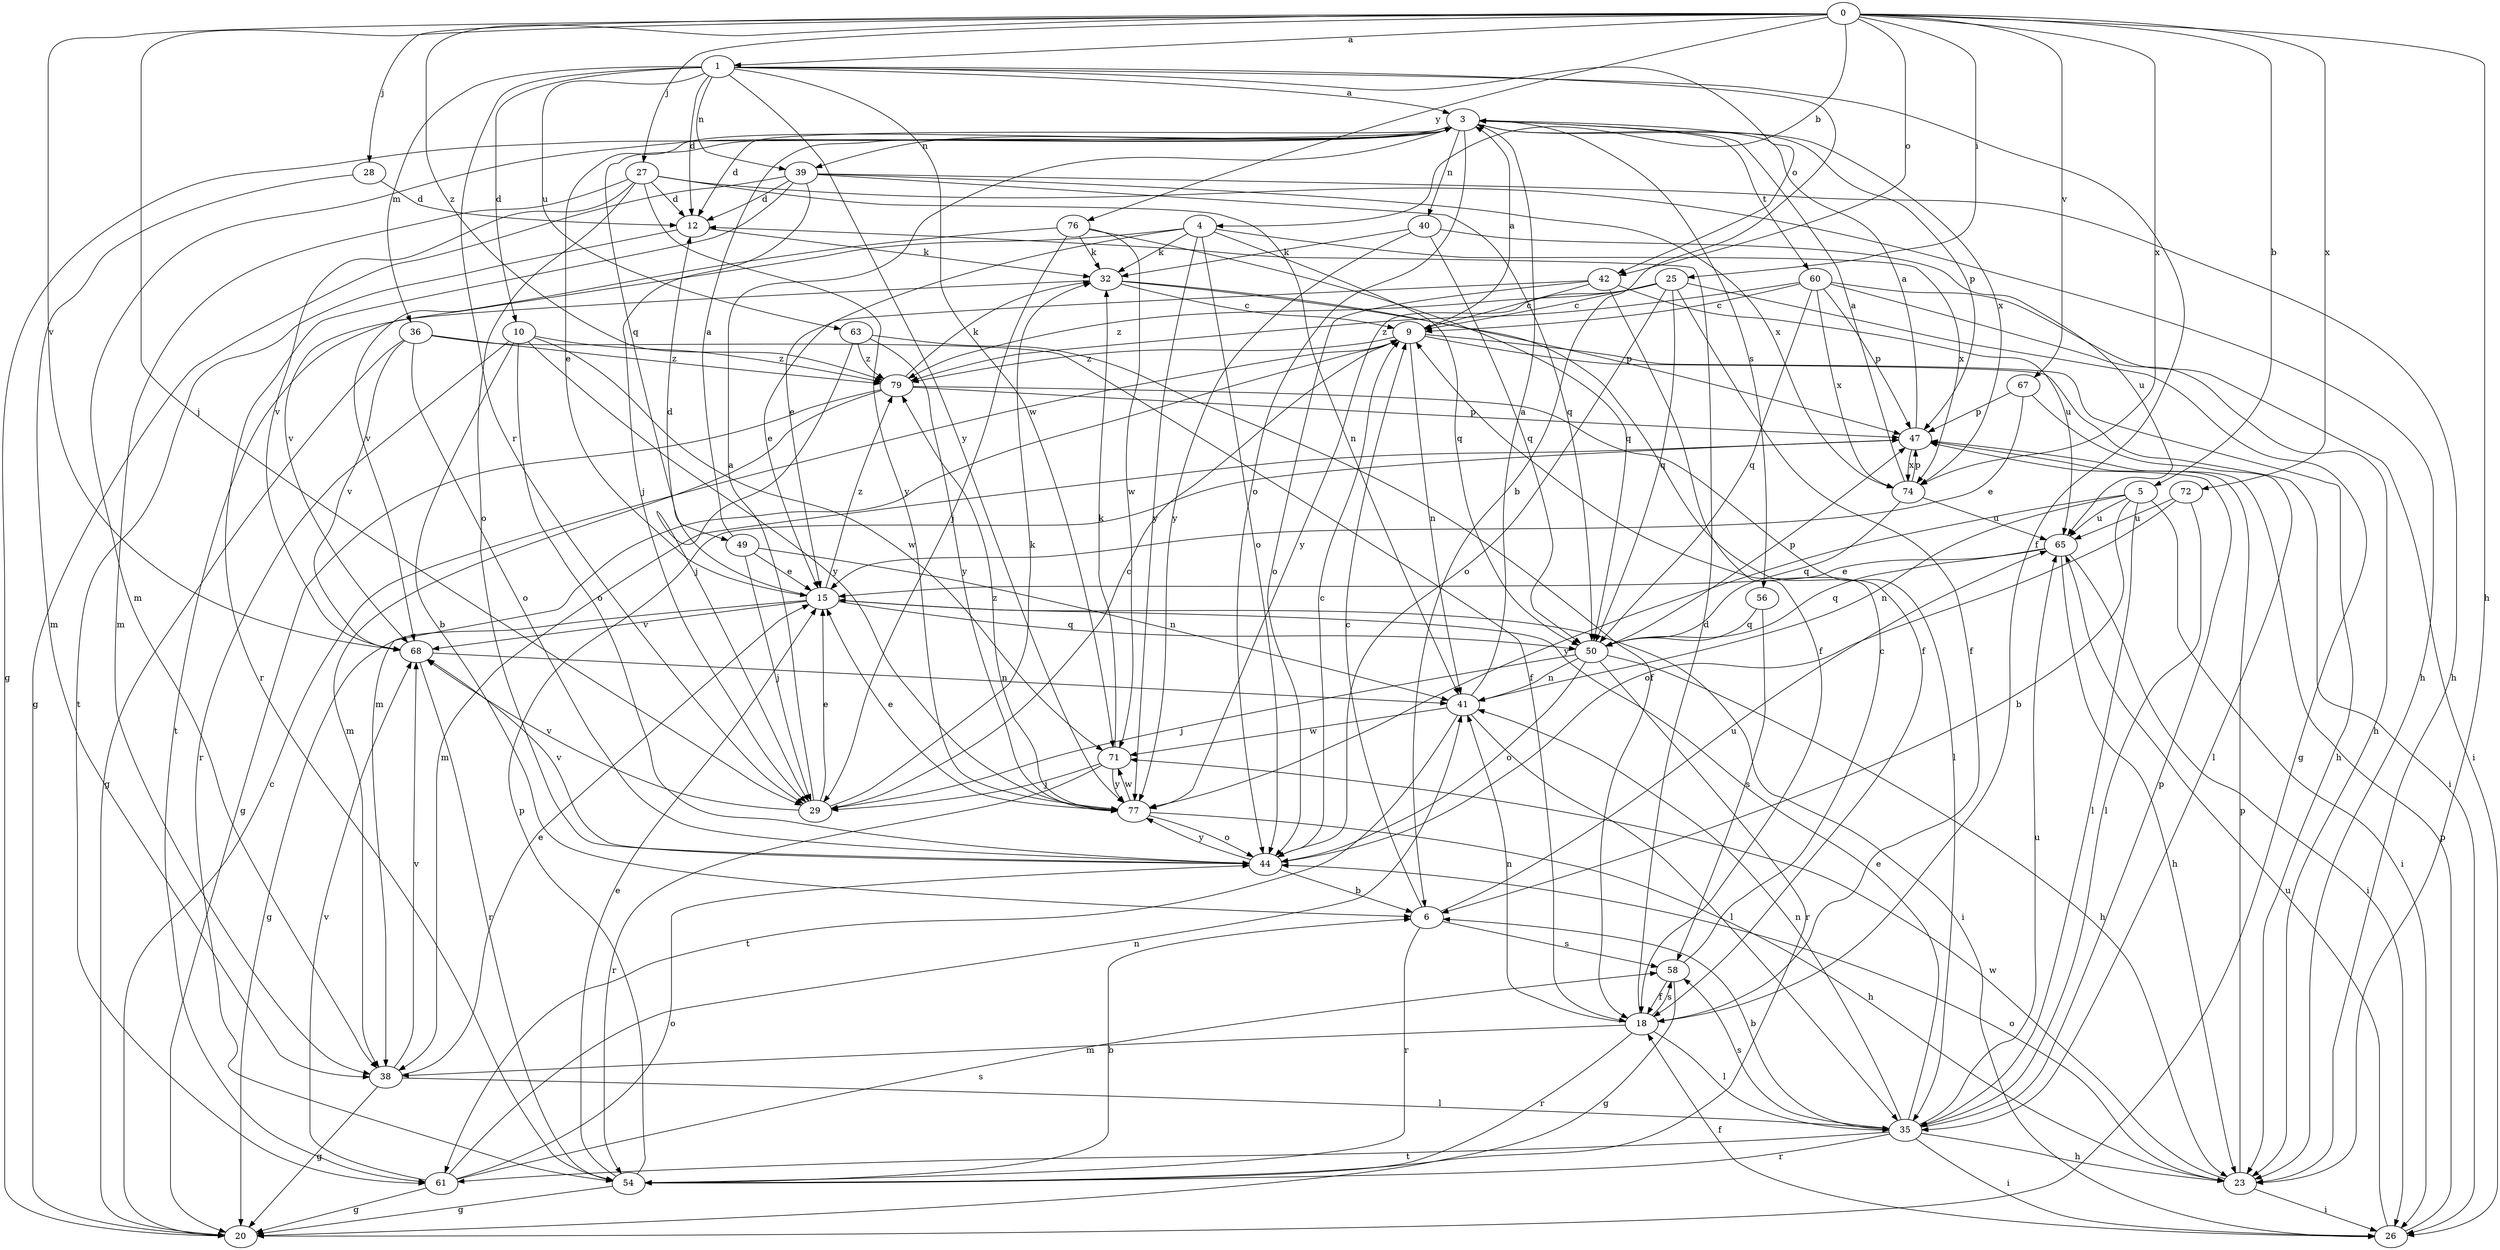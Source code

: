 strict digraph  {
0;
1;
3;
4;
5;
6;
9;
10;
12;
15;
18;
20;
23;
25;
26;
27;
28;
29;
32;
35;
36;
38;
39;
40;
41;
42;
44;
47;
49;
50;
54;
56;
58;
60;
61;
63;
65;
67;
68;
71;
72;
74;
76;
77;
79;
0 -> 1  [label=a];
0 -> 4  [label=b];
0 -> 5  [label=b];
0 -> 23  [label=h];
0 -> 25  [label=i];
0 -> 27  [label=j];
0 -> 28  [label=j];
0 -> 29  [label=j];
0 -> 42  [label=o];
0 -> 67  [label=v];
0 -> 68  [label=v];
0 -> 72  [label=x];
0 -> 74  [label=x];
0 -> 76  [label=y];
0 -> 79  [label=z];
1 -> 3  [label=a];
1 -> 6  [label=b];
1 -> 10  [label=d];
1 -> 12  [label=d];
1 -> 18  [label=f];
1 -> 36  [label=m];
1 -> 39  [label=n];
1 -> 42  [label=o];
1 -> 63  [label=u];
1 -> 71  [label=w];
1 -> 77  [label=y];
1 -> 29  [label=r];
3 -> 12  [label=d];
3 -> 15  [label=e];
3 -> 20  [label=g];
3 -> 38  [label=m];
3 -> 39  [label=n];
3 -> 40  [label=n];
3 -> 44  [label=o];
3 -> 47  [label=p];
3 -> 49  [label=q];
3 -> 56  [label=s];
3 -> 60  [label=t];
3 -> 74  [label=x];
4 -> 15  [label=e];
4 -> 32  [label=k];
4 -> 44  [label=o];
4 -> 50  [label=q];
4 -> 68  [label=v];
4 -> 74  [label=x];
4 -> 77  [label=y];
5 -> 6  [label=b];
5 -> 26  [label=i];
5 -> 35  [label=l];
5 -> 41  [label=n];
5 -> 65  [label=u];
5 -> 77  [label=y];
6 -> 9  [label=c];
6 -> 54  [label=r];
6 -> 58  [label=s];
6 -> 65  [label=u];
9 -> 3  [label=a];
9 -> 23  [label=h];
9 -> 26  [label=i];
9 -> 38  [label=m];
9 -> 41  [label=n];
9 -> 79  [label=z];
10 -> 6  [label=b];
10 -> 44  [label=o];
10 -> 54  [label=r];
10 -> 71  [label=w];
10 -> 77  [label=y];
10 -> 79  [label=z];
12 -> 32  [label=k];
12 -> 61  [label=t];
15 -> 12  [label=d];
15 -> 20  [label=g];
15 -> 26  [label=i];
15 -> 50  [label=q];
15 -> 68  [label=v];
15 -> 79  [label=z];
18 -> 12  [label=d];
18 -> 35  [label=l];
18 -> 38  [label=m];
18 -> 41  [label=n];
18 -> 54  [label=r];
18 -> 58  [label=s];
20 -> 9  [label=c];
23 -> 26  [label=i];
23 -> 44  [label=o];
23 -> 47  [label=p];
23 -> 71  [label=w];
25 -> 9  [label=c];
25 -> 18  [label=f];
25 -> 20  [label=g];
25 -> 44  [label=o];
25 -> 50  [label=q];
25 -> 77  [label=y];
25 -> 79  [label=z];
26 -> 18  [label=f];
26 -> 47  [label=p];
26 -> 65  [label=u];
27 -> 12  [label=d];
27 -> 23  [label=h];
27 -> 38  [label=m];
27 -> 41  [label=n];
27 -> 44  [label=o];
27 -> 68  [label=v];
27 -> 77  [label=y];
28 -> 12  [label=d];
28 -> 38  [label=m];
29 -> 3  [label=a];
29 -> 9  [label=c];
29 -> 15  [label=e];
29 -> 32  [label=k];
29 -> 68  [label=v];
32 -> 9  [label=c];
32 -> 18  [label=f];
32 -> 47  [label=p];
32 -> 61  [label=t];
35 -> 6  [label=b];
35 -> 15  [label=e];
35 -> 23  [label=h];
35 -> 26  [label=i];
35 -> 41  [label=n];
35 -> 47  [label=p];
35 -> 54  [label=r];
35 -> 58  [label=s];
35 -> 61  [label=t];
35 -> 65  [label=u];
36 -> 18  [label=f];
36 -> 20  [label=g];
36 -> 44  [label=o];
36 -> 68  [label=v];
36 -> 79  [label=z];
38 -> 15  [label=e];
38 -> 20  [label=g];
38 -> 35  [label=l];
38 -> 68  [label=v];
39 -> 12  [label=d];
39 -> 20  [label=g];
39 -> 23  [label=h];
39 -> 29  [label=j];
39 -> 50  [label=q];
39 -> 54  [label=r];
39 -> 74  [label=x];
40 -> 32  [label=k];
40 -> 50  [label=q];
40 -> 65  [label=u];
40 -> 77  [label=y];
41 -> 3  [label=a];
41 -> 35  [label=l];
41 -> 61  [label=t];
41 -> 71  [label=w];
42 -> 9  [label=c];
42 -> 15  [label=e];
42 -> 18  [label=f];
42 -> 44  [label=o];
42 -> 65  [label=u];
44 -> 6  [label=b];
44 -> 9  [label=c];
44 -> 68  [label=v];
44 -> 77  [label=y];
47 -> 3  [label=a];
47 -> 38  [label=m];
47 -> 74  [label=x];
49 -> 3  [label=a];
49 -> 15  [label=e];
49 -> 29  [label=j];
49 -> 41  [label=n];
50 -> 23  [label=h];
50 -> 29  [label=j];
50 -> 41  [label=n];
50 -> 44  [label=o];
50 -> 47  [label=p];
50 -> 54  [label=r];
54 -> 6  [label=b];
54 -> 15  [label=e];
54 -> 20  [label=g];
54 -> 47  [label=p];
56 -> 50  [label=q];
56 -> 58  [label=s];
58 -> 9  [label=c];
58 -> 18  [label=f];
58 -> 20  [label=g];
60 -> 9  [label=c];
60 -> 23  [label=h];
60 -> 26  [label=i];
60 -> 47  [label=p];
60 -> 50  [label=q];
60 -> 74  [label=x];
60 -> 79  [label=z];
61 -> 20  [label=g];
61 -> 41  [label=n];
61 -> 44  [label=o];
61 -> 58  [label=s];
61 -> 68  [label=v];
63 -> 18  [label=f];
63 -> 29  [label=j];
63 -> 77  [label=y];
63 -> 79  [label=z];
65 -> 15  [label=e];
65 -> 23  [label=h];
65 -> 26  [label=i];
65 -> 50  [label=q];
67 -> 15  [label=e];
67 -> 35  [label=l];
67 -> 47  [label=p];
68 -> 41  [label=n];
68 -> 54  [label=r];
71 -> 29  [label=j];
71 -> 32  [label=k];
71 -> 54  [label=r];
71 -> 77  [label=y];
72 -> 35  [label=l];
72 -> 44  [label=o];
72 -> 65  [label=u];
74 -> 3  [label=a];
74 -> 47  [label=p];
74 -> 50  [label=q];
74 -> 65  [label=u];
76 -> 29  [label=j];
76 -> 32  [label=k];
76 -> 50  [label=q];
76 -> 68  [label=v];
76 -> 71  [label=w];
77 -> 15  [label=e];
77 -> 23  [label=h];
77 -> 44  [label=o];
77 -> 71  [label=w];
77 -> 79  [label=z];
79 -> 20  [label=g];
79 -> 32  [label=k];
79 -> 35  [label=l];
79 -> 38  [label=m];
79 -> 47  [label=p];
}
